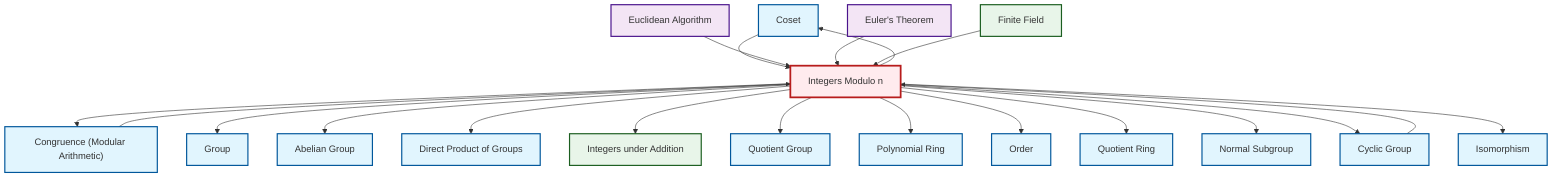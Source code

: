 graph TD
    classDef definition fill:#e1f5fe,stroke:#01579b,stroke-width:2px
    classDef theorem fill:#f3e5f5,stroke:#4a148c,stroke-width:2px
    classDef axiom fill:#fff3e0,stroke:#e65100,stroke-width:2px
    classDef example fill:#e8f5e9,stroke:#1b5e20,stroke-width:2px
    classDef current fill:#ffebee,stroke:#b71c1c,stroke-width:3px
    def-direct-product["Direct Product of Groups"]:::definition
    def-order["Order"]:::definition
    def-quotient-ring["Quotient Ring"]:::definition
    def-group["Group"]:::definition
    ex-integers-addition["Integers under Addition"]:::example
    def-coset["Coset"]:::definition
    def-isomorphism["Isomorphism"]:::definition
    def-quotient-group["Quotient Group"]:::definition
    def-abelian-group["Abelian Group"]:::definition
    def-polynomial-ring["Polynomial Ring"]:::definition
    def-congruence["Congruence (Modular Arithmetic)"]:::definition
    def-cyclic-group["Cyclic Group"]:::definition
    ex-finite-field["Finite Field"]:::example
    def-normal-subgroup["Normal Subgroup"]:::definition
    thm-euler["Euler's Theorem"]:::theorem
    thm-euclidean-algorithm["Euclidean Algorithm"]:::theorem
    ex-quotient-integers-mod-n["Integers Modulo n"]:::example
    def-congruence --> ex-quotient-integers-mod-n
    ex-quotient-integers-mod-n --> def-congruence
    ex-quotient-integers-mod-n --> def-group
    ex-quotient-integers-mod-n --> def-abelian-group
    ex-quotient-integers-mod-n --> def-coset
    ex-quotient-integers-mod-n --> def-direct-product
    ex-quotient-integers-mod-n --> ex-integers-addition
    def-coset --> ex-quotient-integers-mod-n
    ex-quotient-integers-mod-n --> def-quotient-group
    def-cyclic-group --> ex-quotient-integers-mod-n
    ex-quotient-integers-mod-n --> def-polynomial-ring
    ex-quotient-integers-mod-n --> def-order
    thm-euclidean-algorithm --> ex-quotient-integers-mod-n
    ex-quotient-integers-mod-n --> def-quotient-ring
    thm-euler --> ex-quotient-integers-mod-n
    ex-finite-field --> ex-quotient-integers-mod-n
    ex-quotient-integers-mod-n --> def-normal-subgroup
    ex-quotient-integers-mod-n --> def-cyclic-group
    ex-quotient-integers-mod-n --> def-isomorphism
    class ex-quotient-integers-mod-n current